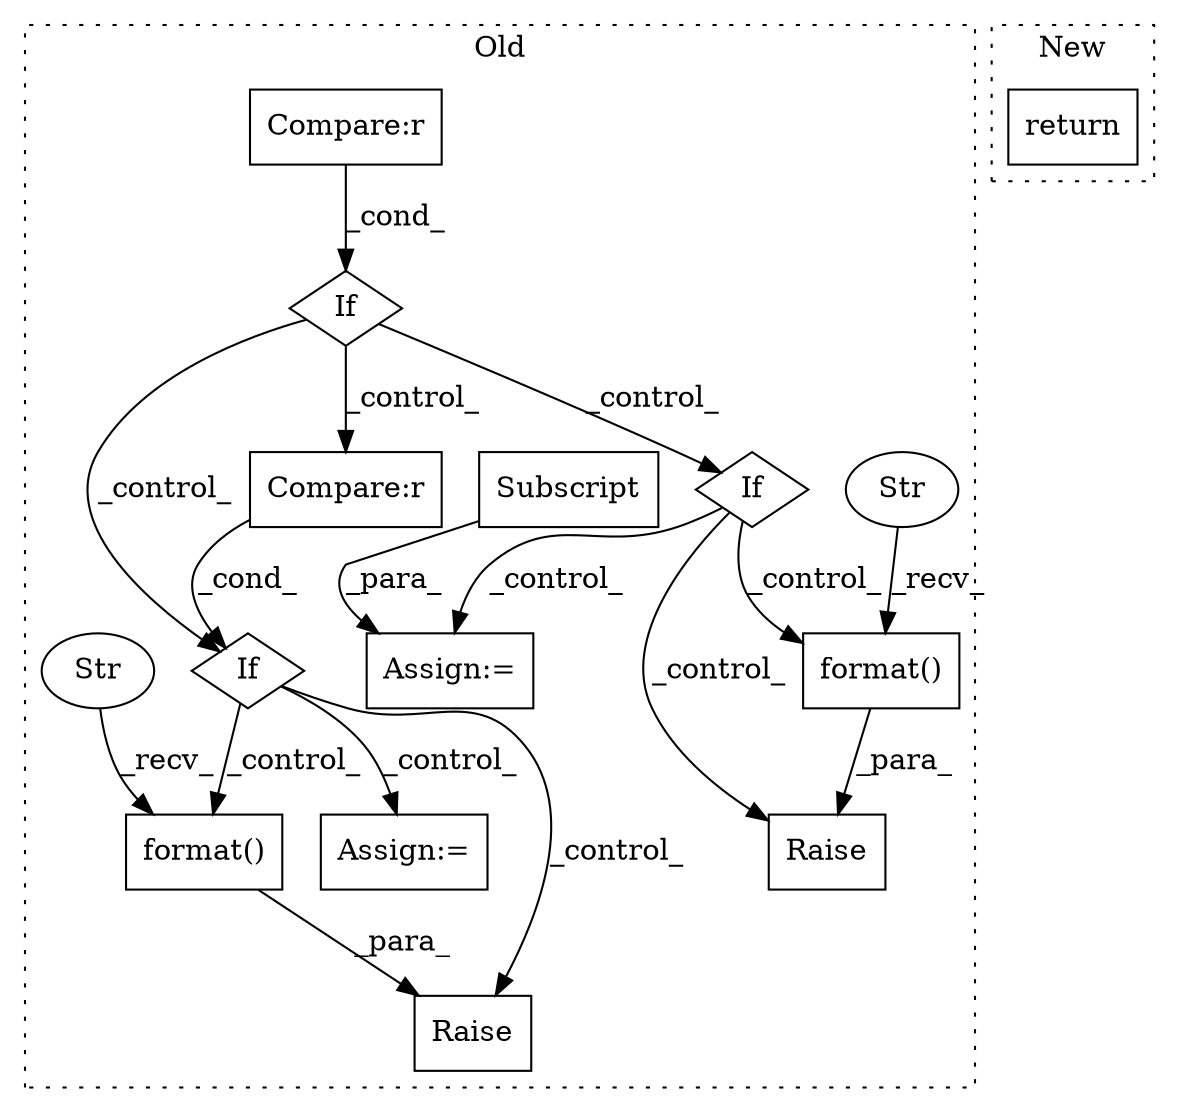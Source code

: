 digraph G {
subgraph cluster0 {
1 [label="format()" a="75" s="32788,32921" l="116,1" shape="box"];
3 [label="Str" a="66" s="32788" l="56" shape="ellipse"];
4 [label="If" a="96" s="32412" l="3" shape="diamond"];
5 [label="Compare:r" a="40" s="32467" l="22" shape="box"];
6 [label="Raise" a="91" s="32771" l="6" shape="box"];
7 [label="Assign:=" a="68" s="32944" l="3" shape="box"];
8 [label="Assign:=" a="68" s="33270" l="3" shape="box"];
9 [label="If" a="96" s="33017" l="3" shape="diamond"];
10 [label="Compare:r" a="40" s="33063" l="20" shape="box"];
11 [label="Subscript" a="63" s="32947,0" l="9,0" shape="box"];
12 [label="Raise" a="91" s="33097" l="6" shape="box"];
13 [label="If" a="96" s="32691" l="3" shape="diamond"];
14 [label="format()" a="75" s="33114,33247" l="116,1" shape="box"];
15 [label="Str" a="66" s="33114" l="56" shape="ellipse"];
label = "Old";
style="dotted";
}
subgraph cluster1 {
2 [label="return" a="93" s="31799" l="7" shape="box"];
label = "New";
style="dotted";
}
1 -> 6 [label="_para_"];
3 -> 1 [label="_recv_"];
4 -> 13 [label="_control_"];
4 -> 9 [label="_control_"];
4 -> 10 [label="_control_"];
5 -> 4 [label="_cond_"];
9 -> 14 [label="_control_"];
9 -> 8 [label="_control_"];
9 -> 12 [label="_control_"];
10 -> 9 [label="_cond_"];
11 -> 7 [label="_para_"];
13 -> 7 [label="_control_"];
13 -> 6 [label="_control_"];
13 -> 1 [label="_control_"];
14 -> 12 [label="_para_"];
15 -> 14 [label="_recv_"];
}